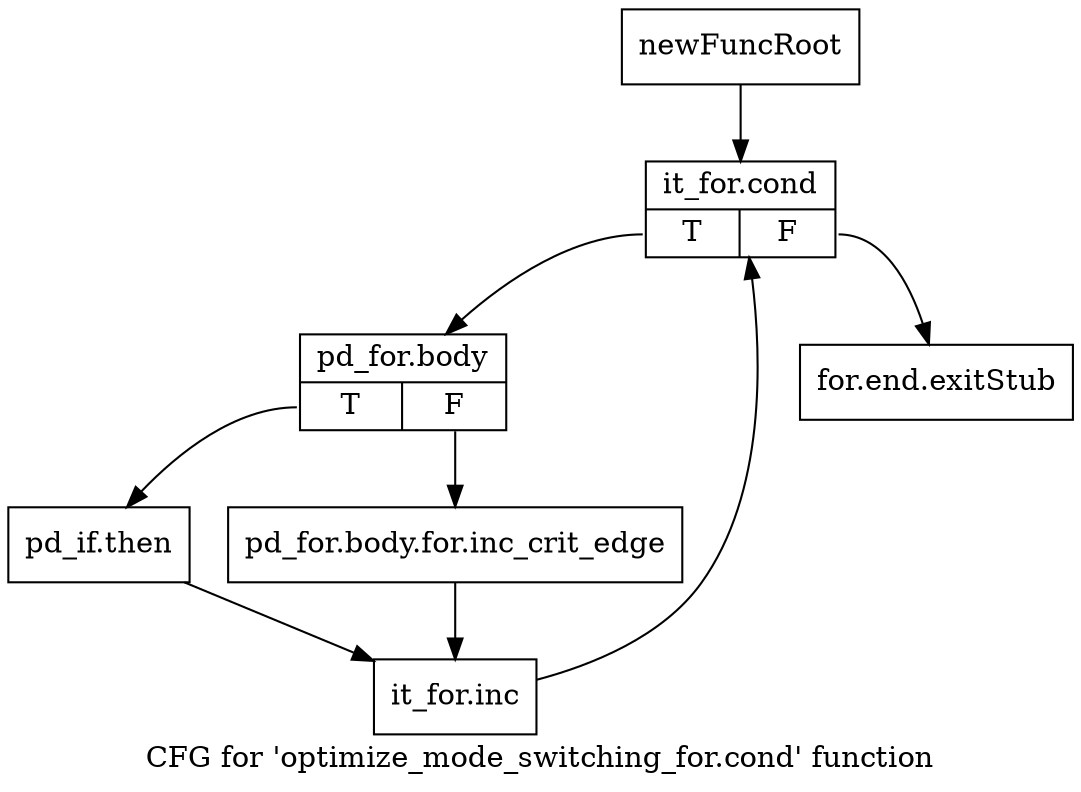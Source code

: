 digraph "CFG for 'optimize_mode_switching_for.cond' function" {
	label="CFG for 'optimize_mode_switching_for.cond' function";

	Node0xb3c9970 [shape=record,label="{newFuncRoot}"];
	Node0xb3c9970 -> Node0xb3d6850;
	Node0xb3d6800 [shape=record,label="{for.end.exitStub}"];
	Node0xb3d6850 [shape=record,label="{it_for.cond|{<s0>T|<s1>F}}"];
	Node0xb3d6850:s0 -> Node0xb3d68a0;
	Node0xb3d6850:s1 -> Node0xb3d6800;
	Node0xb3d68a0 [shape=record,label="{pd_for.body|{<s0>T|<s1>F}}"];
	Node0xb3d68a0:s0 -> Node0xb3d6940;
	Node0xb3d68a0:s1 -> Node0xb3d68f0;
	Node0xb3d68f0 [shape=record,label="{pd_for.body.for.inc_crit_edge}"];
	Node0xb3d68f0 -> Node0xb3d6990;
	Node0xb3d6940 [shape=record,label="{pd_if.then}"];
	Node0xb3d6940 -> Node0xb3d6990;
	Node0xb3d6990 [shape=record,label="{it_for.inc}"];
	Node0xb3d6990 -> Node0xb3d6850;
}
